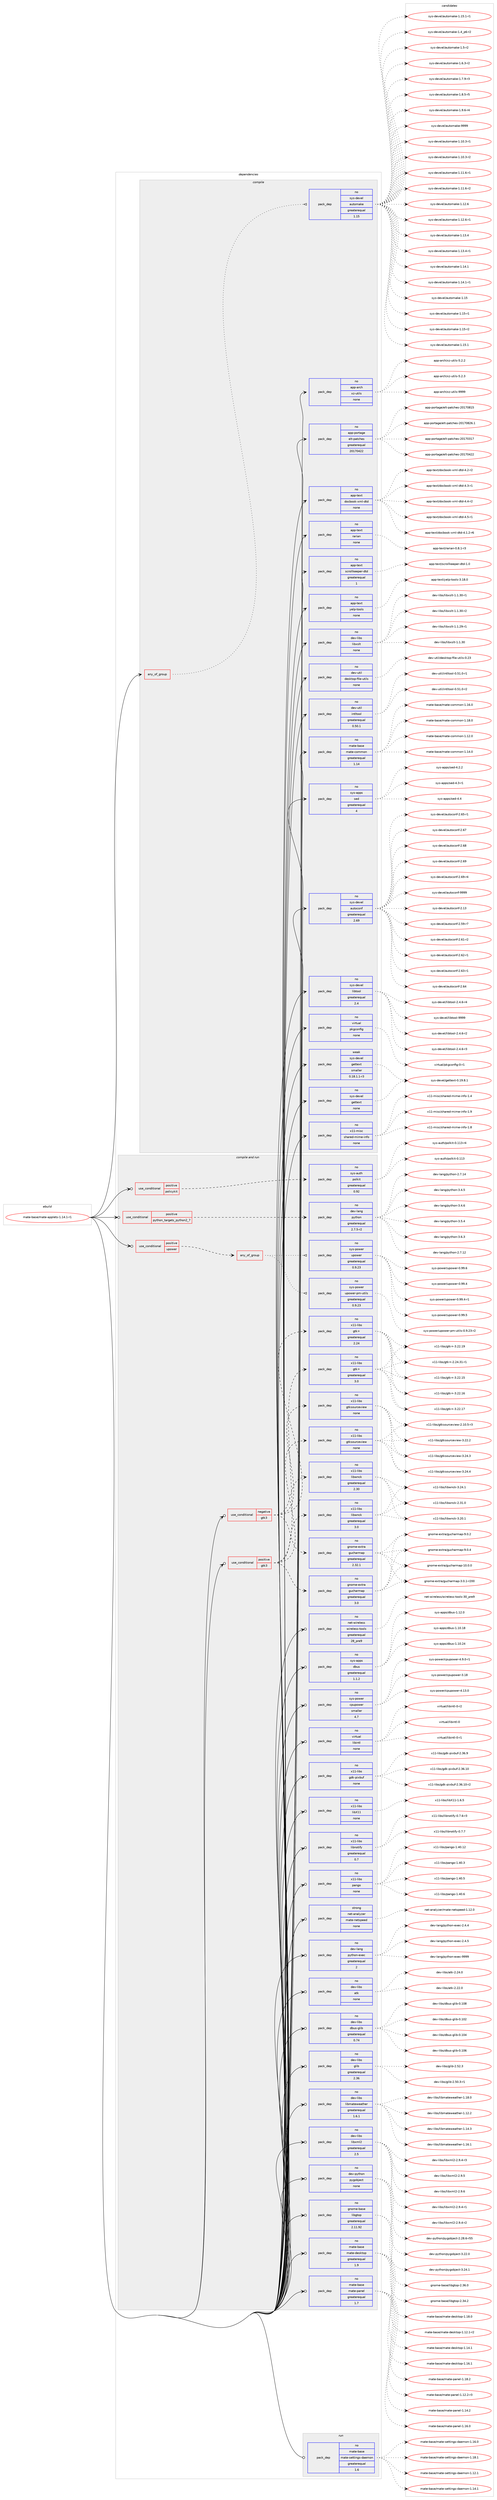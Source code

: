 digraph prolog {

# *************
# Graph options
# *************

newrank=true;
concentrate=true;
compound=true;
graph [rankdir=LR,fontname=Helvetica,fontsize=10,ranksep=1.5];#, ranksep=2.5, nodesep=0.2];
edge  [arrowhead=vee];
node  [fontname=Helvetica,fontsize=10];

# **********
# The ebuild
# **********

subgraph cluster_leftcol {
color=gray;
rank=same;
label=<<i>ebuild</i>>;
id [label="mate-base/mate-applets-1.14.1-r1", color=red, width=4, href="../mate-base/mate-applets-1.14.1-r1.svg"];
}

# ****************
# The dependencies
# ****************

subgraph cluster_midcol {
color=gray;
label=<<i>dependencies</i>>;
subgraph cluster_compile {
fillcolor="#eeeeee";
style=filled;
label=<<i>compile</i>>;
subgraph any5079 {
dependency345286 [label=<<TABLE BORDER="0" CELLBORDER="1" CELLSPACING="0" CELLPADDING="4"><TR><TD CELLPADDING="10">any_of_group</TD></TR></TABLE>>, shape=none, color=red];subgraph pack254035 {
dependency345287 [label=<<TABLE BORDER="0" CELLBORDER="1" CELLSPACING="0" CELLPADDING="4" WIDTH="220"><TR><TD ROWSPAN="6" CELLPADDING="30">pack_dep</TD></TR><TR><TD WIDTH="110">no</TD></TR><TR><TD>sys-devel</TD></TR><TR><TD>automake</TD></TR><TR><TD>greaterequal</TD></TR><TR><TD>1.15</TD></TR></TABLE>>, shape=none, color=blue];
}
dependency345286:e -> dependency345287:w [weight=20,style="dotted",arrowhead="oinv"];
}
id:e -> dependency345286:w [weight=20,style="solid",arrowhead="vee"];
subgraph pack254036 {
dependency345288 [label=<<TABLE BORDER="0" CELLBORDER="1" CELLSPACING="0" CELLPADDING="4" WIDTH="220"><TR><TD ROWSPAN="6" CELLPADDING="30">pack_dep</TD></TR><TR><TD WIDTH="110">no</TD></TR><TR><TD>app-arch</TD></TR><TR><TD>xz-utils</TD></TR><TR><TD>none</TD></TR><TR><TD></TD></TR></TABLE>>, shape=none, color=blue];
}
id:e -> dependency345288:w [weight=20,style="solid",arrowhead="vee"];
subgraph pack254037 {
dependency345289 [label=<<TABLE BORDER="0" CELLBORDER="1" CELLSPACING="0" CELLPADDING="4" WIDTH="220"><TR><TD ROWSPAN="6" CELLPADDING="30">pack_dep</TD></TR><TR><TD WIDTH="110">no</TD></TR><TR><TD>app-portage</TD></TR><TR><TD>elt-patches</TD></TR><TR><TD>greaterequal</TD></TR><TR><TD>20170422</TD></TR></TABLE>>, shape=none, color=blue];
}
id:e -> dependency345289:w [weight=20,style="solid",arrowhead="vee"];
subgraph pack254038 {
dependency345290 [label=<<TABLE BORDER="0" CELLBORDER="1" CELLSPACING="0" CELLPADDING="4" WIDTH="220"><TR><TD ROWSPAN="6" CELLPADDING="30">pack_dep</TD></TR><TR><TD WIDTH="110">no</TD></TR><TR><TD>app-text</TD></TR><TR><TD>docbook-xml-dtd</TD></TR><TR><TD>none</TD></TR><TR><TD></TD></TR></TABLE>>, shape=none, color=blue];
}
id:e -> dependency345290:w [weight=20,style="solid",arrowhead="vee"];
subgraph pack254039 {
dependency345291 [label=<<TABLE BORDER="0" CELLBORDER="1" CELLSPACING="0" CELLPADDING="4" WIDTH="220"><TR><TD ROWSPAN="6" CELLPADDING="30">pack_dep</TD></TR><TR><TD WIDTH="110">no</TD></TR><TR><TD>app-text</TD></TR><TR><TD>rarian</TD></TR><TR><TD>none</TD></TR><TR><TD></TD></TR></TABLE>>, shape=none, color=blue];
}
id:e -> dependency345291:w [weight=20,style="solid",arrowhead="vee"];
subgraph pack254040 {
dependency345292 [label=<<TABLE BORDER="0" CELLBORDER="1" CELLSPACING="0" CELLPADDING="4" WIDTH="220"><TR><TD ROWSPAN="6" CELLPADDING="30">pack_dep</TD></TR><TR><TD WIDTH="110">no</TD></TR><TR><TD>app-text</TD></TR><TR><TD>scrollkeeper-dtd</TD></TR><TR><TD>greaterequal</TD></TR><TR><TD>1</TD></TR></TABLE>>, shape=none, color=blue];
}
id:e -> dependency345292:w [weight=20,style="solid",arrowhead="vee"];
subgraph pack254041 {
dependency345293 [label=<<TABLE BORDER="0" CELLBORDER="1" CELLSPACING="0" CELLPADDING="4" WIDTH="220"><TR><TD ROWSPAN="6" CELLPADDING="30">pack_dep</TD></TR><TR><TD WIDTH="110">no</TD></TR><TR><TD>app-text</TD></TR><TR><TD>yelp-tools</TD></TR><TR><TD>none</TD></TR><TR><TD></TD></TR></TABLE>>, shape=none, color=blue];
}
id:e -> dependency345293:w [weight=20,style="solid",arrowhead="vee"];
subgraph pack254042 {
dependency345294 [label=<<TABLE BORDER="0" CELLBORDER="1" CELLSPACING="0" CELLPADDING="4" WIDTH="220"><TR><TD ROWSPAN="6" CELLPADDING="30">pack_dep</TD></TR><TR><TD WIDTH="110">no</TD></TR><TR><TD>dev-libs</TD></TR><TR><TD>libxslt</TD></TR><TR><TD>none</TD></TR><TR><TD></TD></TR></TABLE>>, shape=none, color=blue];
}
id:e -> dependency345294:w [weight=20,style="solid",arrowhead="vee"];
subgraph pack254043 {
dependency345295 [label=<<TABLE BORDER="0" CELLBORDER="1" CELLSPACING="0" CELLPADDING="4" WIDTH="220"><TR><TD ROWSPAN="6" CELLPADDING="30">pack_dep</TD></TR><TR><TD WIDTH="110">no</TD></TR><TR><TD>dev-util</TD></TR><TR><TD>desktop-file-utils</TD></TR><TR><TD>none</TD></TR><TR><TD></TD></TR></TABLE>>, shape=none, color=blue];
}
id:e -> dependency345295:w [weight=20,style="solid",arrowhead="vee"];
subgraph pack254044 {
dependency345296 [label=<<TABLE BORDER="0" CELLBORDER="1" CELLSPACING="0" CELLPADDING="4" WIDTH="220"><TR><TD ROWSPAN="6" CELLPADDING="30">pack_dep</TD></TR><TR><TD WIDTH="110">no</TD></TR><TR><TD>dev-util</TD></TR><TR><TD>intltool</TD></TR><TR><TD>greaterequal</TD></TR><TR><TD>0.50.1</TD></TR></TABLE>>, shape=none, color=blue];
}
id:e -> dependency345296:w [weight=20,style="solid",arrowhead="vee"];
subgraph pack254045 {
dependency345297 [label=<<TABLE BORDER="0" CELLBORDER="1" CELLSPACING="0" CELLPADDING="4" WIDTH="220"><TR><TD ROWSPAN="6" CELLPADDING="30">pack_dep</TD></TR><TR><TD WIDTH="110">no</TD></TR><TR><TD>mate-base</TD></TR><TR><TD>mate-common</TD></TR><TR><TD>greaterequal</TD></TR><TR><TD>1.14</TD></TR></TABLE>>, shape=none, color=blue];
}
id:e -> dependency345297:w [weight=20,style="solid",arrowhead="vee"];
subgraph pack254046 {
dependency345298 [label=<<TABLE BORDER="0" CELLBORDER="1" CELLSPACING="0" CELLPADDING="4" WIDTH="220"><TR><TD ROWSPAN="6" CELLPADDING="30">pack_dep</TD></TR><TR><TD WIDTH="110">no</TD></TR><TR><TD>sys-apps</TD></TR><TR><TD>sed</TD></TR><TR><TD>greaterequal</TD></TR><TR><TD>4</TD></TR></TABLE>>, shape=none, color=blue];
}
id:e -> dependency345298:w [weight=20,style="solid",arrowhead="vee"];
subgraph pack254047 {
dependency345299 [label=<<TABLE BORDER="0" CELLBORDER="1" CELLSPACING="0" CELLPADDING="4" WIDTH="220"><TR><TD ROWSPAN="6" CELLPADDING="30">pack_dep</TD></TR><TR><TD WIDTH="110">no</TD></TR><TR><TD>sys-devel</TD></TR><TR><TD>autoconf</TD></TR><TR><TD>greaterequal</TD></TR><TR><TD>2.69</TD></TR></TABLE>>, shape=none, color=blue];
}
id:e -> dependency345299:w [weight=20,style="solid",arrowhead="vee"];
subgraph pack254048 {
dependency345300 [label=<<TABLE BORDER="0" CELLBORDER="1" CELLSPACING="0" CELLPADDING="4" WIDTH="220"><TR><TD ROWSPAN="6" CELLPADDING="30">pack_dep</TD></TR><TR><TD WIDTH="110">no</TD></TR><TR><TD>sys-devel</TD></TR><TR><TD>gettext</TD></TR><TR><TD>none</TD></TR><TR><TD></TD></TR></TABLE>>, shape=none, color=blue];
}
id:e -> dependency345300:w [weight=20,style="solid",arrowhead="vee"];
subgraph pack254049 {
dependency345301 [label=<<TABLE BORDER="0" CELLBORDER="1" CELLSPACING="0" CELLPADDING="4" WIDTH="220"><TR><TD ROWSPAN="6" CELLPADDING="30">pack_dep</TD></TR><TR><TD WIDTH="110">no</TD></TR><TR><TD>sys-devel</TD></TR><TR><TD>libtool</TD></TR><TR><TD>greaterequal</TD></TR><TR><TD>2.4</TD></TR></TABLE>>, shape=none, color=blue];
}
id:e -> dependency345301:w [weight=20,style="solid",arrowhead="vee"];
subgraph pack254050 {
dependency345302 [label=<<TABLE BORDER="0" CELLBORDER="1" CELLSPACING="0" CELLPADDING="4" WIDTH="220"><TR><TD ROWSPAN="6" CELLPADDING="30">pack_dep</TD></TR><TR><TD WIDTH="110">no</TD></TR><TR><TD>virtual</TD></TR><TR><TD>pkgconfig</TD></TR><TR><TD>none</TD></TR><TR><TD></TD></TR></TABLE>>, shape=none, color=blue];
}
id:e -> dependency345302:w [weight=20,style="solid",arrowhead="vee"];
subgraph pack254051 {
dependency345303 [label=<<TABLE BORDER="0" CELLBORDER="1" CELLSPACING="0" CELLPADDING="4" WIDTH="220"><TR><TD ROWSPAN="6" CELLPADDING="30">pack_dep</TD></TR><TR><TD WIDTH="110">no</TD></TR><TR><TD>x11-misc</TD></TR><TR><TD>shared-mime-info</TD></TR><TR><TD>none</TD></TR><TR><TD></TD></TR></TABLE>>, shape=none, color=blue];
}
id:e -> dependency345303:w [weight=20,style="solid",arrowhead="vee"];
subgraph pack254052 {
dependency345304 [label=<<TABLE BORDER="0" CELLBORDER="1" CELLSPACING="0" CELLPADDING="4" WIDTH="220"><TR><TD ROWSPAN="6" CELLPADDING="30">pack_dep</TD></TR><TR><TD WIDTH="110">weak</TD></TR><TR><TD>sys-devel</TD></TR><TR><TD>gettext</TD></TR><TR><TD>smaller</TD></TR><TR><TD>0.18.1.1-r3</TD></TR></TABLE>>, shape=none, color=blue];
}
id:e -> dependency345304:w [weight=20,style="solid",arrowhead="vee"];
}
subgraph cluster_compileandrun {
fillcolor="#eeeeee";
style=filled;
label=<<i>compile and run</i>>;
subgraph cond86071 {
dependency345305 [label=<<TABLE BORDER="0" CELLBORDER="1" CELLSPACING="0" CELLPADDING="4"><TR><TD ROWSPAN="3" CELLPADDING="10">use_conditional</TD></TR><TR><TD>negative</TD></TR><TR><TD>gtk3</TD></TR></TABLE>>, shape=none, color=red];
subgraph pack254053 {
dependency345306 [label=<<TABLE BORDER="0" CELLBORDER="1" CELLSPACING="0" CELLPADDING="4" WIDTH="220"><TR><TD ROWSPAN="6" CELLPADDING="30">pack_dep</TD></TR><TR><TD WIDTH="110">no</TD></TR><TR><TD>gnome-extra</TD></TR><TR><TD>gucharmap</TD></TR><TR><TD>greaterequal</TD></TR><TR><TD>2.32.1</TD></TR></TABLE>>, shape=none, color=blue];
}
dependency345305:e -> dependency345306:w [weight=20,style="dashed",arrowhead="vee"];
subgraph pack254054 {
dependency345307 [label=<<TABLE BORDER="0" CELLBORDER="1" CELLSPACING="0" CELLPADDING="4" WIDTH="220"><TR><TD ROWSPAN="6" CELLPADDING="30">pack_dep</TD></TR><TR><TD WIDTH="110">no</TD></TR><TR><TD>x11-libs</TD></TR><TR><TD>gtk+</TD></TR><TR><TD>greaterequal</TD></TR><TR><TD>2.24</TD></TR></TABLE>>, shape=none, color=blue];
}
dependency345305:e -> dependency345307:w [weight=20,style="dashed",arrowhead="vee"];
subgraph pack254055 {
dependency345308 [label=<<TABLE BORDER="0" CELLBORDER="1" CELLSPACING="0" CELLPADDING="4" WIDTH="220"><TR><TD ROWSPAN="6" CELLPADDING="30">pack_dep</TD></TR><TR><TD WIDTH="110">no</TD></TR><TR><TD>x11-libs</TD></TR><TR><TD>gtksourceview</TD></TR><TR><TD>none</TD></TR><TR><TD></TD></TR></TABLE>>, shape=none, color=blue];
}
dependency345305:e -> dependency345308:w [weight=20,style="dashed",arrowhead="vee"];
subgraph pack254056 {
dependency345309 [label=<<TABLE BORDER="0" CELLBORDER="1" CELLSPACING="0" CELLPADDING="4" WIDTH="220"><TR><TD ROWSPAN="6" CELLPADDING="30">pack_dep</TD></TR><TR><TD WIDTH="110">no</TD></TR><TR><TD>x11-libs</TD></TR><TR><TD>libwnck</TD></TR><TR><TD>greaterequal</TD></TR><TR><TD>2.30</TD></TR></TABLE>>, shape=none, color=blue];
}
dependency345305:e -> dependency345309:w [weight=20,style="dashed",arrowhead="vee"];
}
id:e -> dependency345305:w [weight=20,style="solid",arrowhead="odotvee"];
subgraph cond86072 {
dependency345310 [label=<<TABLE BORDER="0" CELLBORDER="1" CELLSPACING="0" CELLPADDING="4"><TR><TD ROWSPAN="3" CELLPADDING="10">use_conditional</TD></TR><TR><TD>positive</TD></TR><TR><TD>gtk3</TD></TR></TABLE>>, shape=none, color=red];
subgraph pack254057 {
dependency345311 [label=<<TABLE BORDER="0" CELLBORDER="1" CELLSPACING="0" CELLPADDING="4" WIDTH="220"><TR><TD ROWSPAN="6" CELLPADDING="30">pack_dep</TD></TR><TR><TD WIDTH="110">no</TD></TR><TR><TD>gnome-extra</TD></TR><TR><TD>gucharmap</TD></TR><TR><TD>greaterequal</TD></TR><TR><TD>3.0</TD></TR></TABLE>>, shape=none, color=blue];
}
dependency345310:e -> dependency345311:w [weight=20,style="dashed",arrowhead="vee"];
subgraph pack254058 {
dependency345312 [label=<<TABLE BORDER="0" CELLBORDER="1" CELLSPACING="0" CELLPADDING="4" WIDTH="220"><TR><TD ROWSPAN="6" CELLPADDING="30">pack_dep</TD></TR><TR><TD WIDTH="110">no</TD></TR><TR><TD>x11-libs</TD></TR><TR><TD>gtk+</TD></TR><TR><TD>greaterequal</TD></TR><TR><TD>3.0</TD></TR></TABLE>>, shape=none, color=blue];
}
dependency345310:e -> dependency345312:w [weight=20,style="dashed",arrowhead="vee"];
subgraph pack254059 {
dependency345313 [label=<<TABLE BORDER="0" CELLBORDER="1" CELLSPACING="0" CELLPADDING="4" WIDTH="220"><TR><TD ROWSPAN="6" CELLPADDING="30">pack_dep</TD></TR><TR><TD WIDTH="110">no</TD></TR><TR><TD>x11-libs</TD></TR><TR><TD>gtksourceview</TD></TR><TR><TD>none</TD></TR><TR><TD></TD></TR></TABLE>>, shape=none, color=blue];
}
dependency345310:e -> dependency345313:w [weight=20,style="dashed",arrowhead="vee"];
subgraph pack254060 {
dependency345314 [label=<<TABLE BORDER="0" CELLBORDER="1" CELLSPACING="0" CELLPADDING="4" WIDTH="220"><TR><TD ROWSPAN="6" CELLPADDING="30">pack_dep</TD></TR><TR><TD WIDTH="110">no</TD></TR><TR><TD>x11-libs</TD></TR><TR><TD>libwnck</TD></TR><TR><TD>greaterequal</TD></TR><TR><TD>3.0</TD></TR></TABLE>>, shape=none, color=blue];
}
dependency345310:e -> dependency345314:w [weight=20,style="dashed",arrowhead="vee"];
}
id:e -> dependency345310:w [weight=20,style="solid",arrowhead="odotvee"];
subgraph cond86073 {
dependency345315 [label=<<TABLE BORDER="0" CELLBORDER="1" CELLSPACING="0" CELLPADDING="4"><TR><TD ROWSPAN="3" CELLPADDING="10">use_conditional</TD></TR><TR><TD>positive</TD></TR><TR><TD>policykit</TD></TR></TABLE>>, shape=none, color=red];
subgraph pack254061 {
dependency345316 [label=<<TABLE BORDER="0" CELLBORDER="1" CELLSPACING="0" CELLPADDING="4" WIDTH="220"><TR><TD ROWSPAN="6" CELLPADDING="30">pack_dep</TD></TR><TR><TD WIDTH="110">no</TD></TR><TR><TD>sys-auth</TD></TR><TR><TD>polkit</TD></TR><TR><TD>greaterequal</TD></TR><TR><TD>0.92</TD></TR></TABLE>>, shape=none, color=blue];
}
dependency345315:e -> dependency345316:w [weight=20,style="dashed",arrowhead="vee"];
}
id:e -> dependency345315:w [weight=20,style="solid",arrowhead="odotvee"];
subgraph cond86074 {
dependency345317 [label=<<TABLE BORDER="0" CELLBORDER="1" CELLSPACING="0" CELLPADDING="4"><TR><TD ROWSPAN="3" CELLPADDING="10">use_conditional</TD></TR><TR><TD>positive</TD></TR><TR><TD>python_targets_python2_7</TD></TR></TABLE>>, shape=none, color=red];
subgraph pack254062 {
dependency345318 [label=<<TABLE BORDER="0" CELLBORDER="1" CELLSPACING="0" CELLPADDING="4" WIDTH="220"><TR><TD ROWSPAN="6" CELLPADDING="30">pack_dep</TD></TR><TR><TD WIDTH="110">no</TD></TR><TR><TD>dev-lang</TD></TR><TR><TD>python</TD></TR><TR><TD>greaterequal</TD></TR><TR><TD>2.7.5-r2</TD></TR></TABLE>>, shape=none, color=blue];
}
dependency345317:e -> dependency345318:w [weight=20,style="dashed",arrowhead="vee"];
}
id:e -> dependency345317:w [weight=20,style="solid",arrowhead="odotvee"];
subgraph cond86075 {
dependency345319 [label=<<TABLE BORDER="0" CELLBORDER="1" CELLSPACING="0" CELLPADDING="4"><TR><TD ROWSPAN="3" CELLPADDING="10">use_conditional</TD></TR><TR><TD>positive</TD></TR><TR><TD>upower</TD></TR></TABLE>>, shape=none, color=red];
subgraph any5080 {
dependency345320 [label=<<TABLE BORDER="0" CELLBORDER="1" CELLSPACING="0" CELLPADDING="4"><TR><TD CELLPADDING="10">any_of_group</TD></TR></TABLE>>, shape=none, color=red];subgraph pack254063 {
dependency345321 [label=<<TABLE BORDER="0" CELLBORDER="1" CELLSPACING="0" CELLPADDING="4" WIDTH="220"><TR><TD ROWSPAN="6" CELLPADDING="30">pack_dep</TD></TR><TR><TD WIDTH="110">no</TD></TR><TR><TD>sys-power</TD></TR><TR><TD>upower</TD></TR><TR><TD>greaterequal</TD></TR><TR><TD>0.9.23</TD></TR></TABLE>>, shape=none, color=blue];
}
dependency345320:e -> dependency345321:w [weight=20,style="dotted",arrowhead="oinv"];
subgraph pack254064 {
dependency345322 [label=<<TABLE BORDER="0" CELLBORDER="1" CELLSPACING="0" CELLPADDING="4" WIDTH="220"><TR><TD ROWSPAN="6" CELLPADDING="30">pack_dep</TD></TR><TR><TD WIDTH="110">no</TD></TR><TR><TD>sys-power</TD></TR><TR><TD>upower-pm-utils</TD></TR><TR><TD>greaterequal</TD></TR><TR><TD>0.9.23</TD></TR></TABLE>>, shape=none, color=blue];
}
dependency345320:e -> dependency345322:w [weight=20,style="dotted",arrowhead="oinv"];
}
dependency345319:e -> dependency345320:w [weight=20,style="dashed",arrowhead="vee"];
}
id:e -> dependency345319:w [weight=20,style="solid",arrowhead="odotvee"];
subgraph pack254065 {
dependency345323 [label=<<TABLE BORDER="0" CELLBORDER="1" CELLSPACING="0" CELLPADDING="4" WIDTH="220"><TR><TD ROWSPAN="6" CELLPADDING="30">pack_dep</TD></TR><TR><TD WIDTH="110">no</TD></TR><TR><TD>dev-lang</TD></TR><TR><TD>python-exec</TD></TR><TR><TD>greaterequal</TD></TR><TR><TD>2</TD></TR></TABLE>>, shape=none, color=blue];
}
id:e -> dependency345323:w [weight=20,style="solid",arrowhead="odotvee"];
subgraph pack254066 {
dependency345324 [label=<<TABLE BORDER="0" CELLBORDER="1" CELLSPACING="0" CELLPADDING="4" WIDTH="220"><TR><TD ROWSPAN="6" CELLPADDING="30">pack_dep</TD></TR><TR><TD WIDTH="110">no</TD></TR><TR><TD>dev-libs</TD></TR><TR><TD>atk</TD></TR><TR><TD>none</TD></TR><TR><TD></TD></TR></TABLE>>, shape=none, color=blue];
}
id:e -> dependency345324:w [weight=20,style="solid",arrowhead="odotvee"];
subgraph pack254067 {
dependency345325 [label=<<TABLE BORDER="0" CELLBORDER="1" CELLSPACING="0" CELLPADDING="4" WIDTH="220"><TR><TD ROWSPAN="6" CELLPADDING="30">pack_dep</TD></TR><TR><TD WIDTH="110">no</TD></TR><TR><TD>dev-libs</TD></TR><TR><TD>dbus-glib</TD></TR><TR><TD>greaterequal</TD></TR><TR><TD>0.74</TD></TR></TABLE>>, shape=none, color=blue];
}
id:e -> dependency345325:w [weight=20,style="solid",arrowhead="odotvee"];
subgraph pack254068 {
dependency345326 [label=<<TABLE BORDER="0" CELLBORDER="1" CELLSPACING="0" CELLPADDING="4" WIDTH="220"><TR><TD ROWSPAN="6" CELLPADDING="30">pack_dep</TD></TR><TR><TD WIDTH="110">no</TD></TR><TR><TD>dev-libs</TD></TR><TR><TD>glib</TD></TR><TR><TD>greaterequal</TD></TR><TR><TD>2.36</TD></TR></TABLE>>, shape=none, color=blue];
}
id:e -> dependency345326:w [weight=20,style="solid",arrowhead="odotvee"];
subgraph pack254069 {
dependency345327 [label=<<TABLE BORDER="0" CELLBORDER="1" CELLSPACING="0" CELLPADDING="4" WIDTH="220"><TR><TD ROWSPAN="6" CELLPADDING="30">pack_dep</TD></TR><TR><TD WIDTH="110">no</TD></TR><TR><TD>dev-libs</TD></TR><TR><TD>libmateweather</TD></TR><TR><TD>greaterequal</TD></TR><TR><TD>1.6.1</TD></TR></TABLE>>, shape=none, color=blue];
}
id:e -> dependency345327:w [weight=20,style="solid",arrowhead="odotvee"];
subgraph pack254070 {
dependency345328 [label=<<TABLE BORDER="0" CELLBORDER="1" CELLSPACING="0" CELLPADDING="4" WIDTH="220"><TR><TD ROWSPAN="6" CELLPADDING="30">pack_dep</TD></TR><TR><TD WIDTH="110">no</TD></TR><TR><TD>dev-libs</TD></TR><TR><TD>libxml2</TD></TR><TR><TD>greaterequal</TD></TR><TR><TD>2.5</TD></TR></TABLE>>, shape=none, color=blue];
}
id:e -> dependency345328:w [weight=20,style="solid",arrowhead="odotvee"];
subgraph pack254071 {
dependency345329 [label=<<TABLE BORDER="0" CELLBORDER="1" CELLSPACING="0" CELLPADDING="4" WIDTH="220"><TR><TD ROWSPAN="6" CELLPADDING="30">pack_dep</TD></TR><TR><TD WIDTH="110">no</TD></TR><TR><TD>dev-python</TD></TR><TR><TD>pygobject</TD></TR><TR><TD>none</TD></TR><TR><TD></TD></TR></TABLE>>, shape=none, color=blue];
}
id:e -> dependency345329:w [weight=20,style="solid",arrowhead="odotvee"];
subgraph pack254072 {
dependency345330 [label=<<TABLE BORDER="0" CELLBORDER="1" CELLSPACING="0" CELLPADDING="4" WIDTH="220"><TR><TD ROWSPAN="6" CELLPADDING="30">pack_dep</TD></TR><TR><TD WIDTH="110">no</TD></TR><TR><TD>gnome-base</TD></TR><TR><TD>libgtop</TD></TR><TR><TD>greaterequal</TD></TR><TR><TD>2.11.92</TD></TR></TABLE>>, shape=none, color=blue];
}
id:e -> dependency345330:w [weight=20,style="solid",arrowhead="odotvee"];
subgraph pack254073 {
dependency345331 [label=<<TABLE BORDER="0" CELLBORDER="1" CELLSPACING="0" CELLPADDING="4" WIDTH="220"><TR><TD ROWSPAN="6" CELLPADDING="30">pack_dep</TD></TR><TR><TD WIDTH="110">no</TD></TR><TR><TD>mate-base</TD></TR><TR><TD>mate-desktop</TD></TR><TR><TD>greaterequal</TD></TR><TR><TD>1.9</TD></TR></TABLE>>, shape=none, color=blue];
}
id:e -> dependency345331:w [weight=20,style="solid",arrowhead="odotvee"];
subgraph pack254074 {
dependency345332 [label=<<TABLE BORDER="0" CELLBORDER="1" CELLSPACING="0" CELLPADDING="4" WIDTH="220"><TR><TD ROWSPAN="6" CELLPADDING="30">pack_dep</TD></TR><TR><TD WIDTH="110">no</TD></TR><TR><TD>mate-base</TD></TR><TR><TD>mate-panel</TD></TR><TR><TD>greaterequal</TD></TR><TR><TD>1.7</TD></TR></TABLE>>, shape=none, color=blue];
}
id:e -> dependency345332:w [weight=20,style="solid",arrowhead="odotvee"];
subgraph pack254075 {
dependency345333 [label=<<TABLE BORDER="0" CELLBORDER="1" CELLSPACING="0" CELLPADDING="4" WIDTH="220"><TR><TD ROWSPAN="6" CELLPADDING="30">pack_dep</TD></TR><TR><TD WIDTH="110">no</TD></TR><TR><TD>net-wireless</TD></TR><TR><TD>wireless-tools</TD></TR><TR><TD>greaterequal</TD></TR><TR><TD>28_pre9</TD></TR></TABLE>>, shape=none, color=blue];
}
id:e -> dependency345333:w [weight=20,style="solid",arrowhead="odotvee"];
subgraph pack254076 {
dependency345334 [label=<<TABLE BORDER="0" CELLBORDER="1" CELLSPACING="0" CELLPADDING="4" WIDTH="220"><TR><TD ROWSPAN="6" CELLPADDING="30">pack_dep</TD></TR><TR><TD WIDTH="110">no</TD></TR><TR><TD>sys-apps</TD></TR><TR><TD>dbus</TD></TR><TR><TD>greaterequal</TD></TR><TR><TD>1.1.2</TD></TR></TABLE>>, shape=none, color=blue];
}
id:e -> dependency345334:w [weight=20,style="solid",arrowhead="odotvee"];
subgraph pack254077 {
dependency345335 [label=<<TABLE BORDER="0" CELLBORDER="1" CELLSPACING="0" CELLPADDING="4" WIDTH="220"><TR><TD ROWSPAN="6" CELLPADDING="30">pack_dep</TD></TR><TR><TD WIDTH="110">no</TD></TR><TR><TD>sys-power</TD></TR><TR><TD>cpupower</TD></TR><TR><TD>smaller</TD></TR><TR><TD>4.7</TD></TR></TABLE>>, shape=none, color=blue];
}
id:e -> dependency345335:w [weight=20,style="solid",arrowhead="odotvee"];
subgraph pack254078 {
dependency345336 [label=<<TABLE BORDER="0" CELLBORDER="1" CELLSPACING="0" CELLPADDING="4" WIDTH="220"><TR><TD ROWSPAN="6" CELLPADDING="30">pack_dep</TD></TR><TR><TD WIDTH="110">no</TD></TR><TR><TD>virtual</TD></TR><TR><TD>libintl</TD></TR><TR><TD>none</TD></TR><TR><TD></TD></TR></TABLE>>, shape=none, color=blue];
}
id:e -> dependency345336:w [weight=20,style="solid",arrowhead="odotvee"];
subgraph pack254079 {
dependency345337 [label=<<TABLE BORDER="0" CELLBORDER="1" CELLSPACING="0" CELLPADDING="4" WIDTH="220"><TR><TD ROWSPAN="6" CELLPADDING="30">pack_dep</TD></TR><TR><TD WIDTH="110">no</TD></TR><TR><TD>x11-libs</TD></TR><TR><TD>gdk-pixbuf</TD></TR><TR><TD>none</TD></TR><TR><TD></TD></TR></TABLE>>, shape=none, color=blue];
}
id:e -> dependency345337:w [weight=20,style="solid",arrowhead="odotvee"];
subgraph pack254080 {
dependency345338 [label=<<TABLE BORDER="0" CELLBORDER="1" CELLSPACING="0" CELLPADDING="4" WIDTH="220"><TR><TD ROWSPAN="6" CELLPADDING="30">pack_dep</TD></TR><TR><TD WIDTH="110">no</TD></TR><TR><TD>x11-libs</TD></TR><TR><TD>libX11</TD></TR><TR><TD>none</TD></TR><TR><TD></TD></TR></TABLE>>, shape=none, color=blue];
}
id:e -> dependency345338:w [weight=20,style="solid",arrowhead="odotvee"];
subgraph pack254081 {
dependency345339 [label=<<TABLE BORDER="0" CELLBORDER="1" CELLSPACING="0" CELLPADDING="4" WIDTH="220"><TR><TD ROWSPAN="6" CELLPADDING="30">pack_dep</TD></TR><TR><TD WIDTH="110">no</TD></TR><TR><TD>x11-libs</TD></TR><TR><TD>libnotify</TD></TR><TR><TD>greaterequal</TD></TR><TR><TD>0.7</TD></TR></TABLE>>, shape=none, color=blue];
}
id:e -> dependency345339:w [weight=20,style="solid",arrowhead="odotvee"];
subgraph pack254082 {
dependency345340 [label=<<TABLE BORDER="0" CELLBORDER="1" CELLSPACING="0" CELLPADDING="4" WIDTH="220"><TR><TD ROWSPAN="6" CELLPADDING="30">pack_dep</TD></TR><TR><TD WIDTH="110">no</TD></TR><TR><TD>x11-libs</TD></TR><TR><TD>pango</TD></TR><TR><TD>none</TD></TR><TR><TD></TD></TR></TABLE>>, shape=none, color=blue];
}
id:e -> dependency345340:w [weight=20,style="solid",arrowhead="odotvee"];
subgraph pack254083 {
dependency345341 [label=<<TABLE BORDER="0" CELLBORDER="1" CELLSPACING="0" CELLPADDING="4" WIDTH="220"><TR><TD ROWSPAN="6" CELLPADDING="30">pack_dep</TD></TR><TR><TD WIDTH="110">strong</TD></TR><TR><TD>net-analyzer</TD></TR><TR><TD>mate-netspeed</TD></TR><TR><TD>none</TD></TR><TR><TD></TD></TR></TABLE>>, shape=none, color=blue];
}
id:e -> dependency345341:w [weight=20,style="solid",arrowhead="odotvee"];
}
subgraph cluster_run {
fillcolor="#eeeeee";
style=filled;
label=<<i>run</i>>;
subgraph pack254084 {
dependency345342 [label=<<TABLE BORDER="0" CELLBORDER="1" CELLSPACING="0" CELLPADDING="4" WIDTH="220"><TR><TD ROWSPAN="6" CELLPADDING="30">pack_dep</TD></TR><TR><TD WIDTH="110">no</TD></TR><TR><TD>mate-base</TD></TR><TR><TD>mate-settings-daemon</TD></TR><TR><TD>greaterequal</TD></TR><TR><TD>1.6</TD></TR></TABLE>>, shape=none, color=blue];
}
id:e -> dependency345342:w [weight=20,style="solid",arrowhead="odot"];
}
}

# **************
# The candidates
# **************

subgraph cluster_choices {
rank=same;
color=gray;
label=<<i>candidates</i>>;

subgraph choice254035 {
color=black;
nodesep=1;
choice11512111545100101118101108479711711611110997107101454946494846514511449 [label="sys-devel/automake-1.10.3-r1", color=red, width=4,href="../sys-devel/automake-1.10.3-r1.svg"];
choice11512111545100101118101108479711711611110997107101454946494846514511450 [label="sys-devel/automake-1.10.3-r2", color=red, width=4,href="../sys-devel/automake-1.10.3-r2.svg"];
choice11512111545100101118101108479711711611110997107101454946494946544511449 [label="sys-devel/automake-1.11.6-r1", color=red, width=4,href="../sys-devel/automake-1.11.6-r1.svg"];
choice11512111545100101118101108479711711611110997107101454946494946544511450 [label="sys-devel/automake-1.11.6-r2", color=red, width=4,href="../sys-devel/automake-1.11.6-r2.svg"];
choice1151211154510010111810110847971171161111099710710145494649504654 [label="sys-devel/automake-1.12.6", color=red, width=4,href="../sys-devel/automake-1.12.6.svg"];
choice11512111545100101118101108479711711611110997107101454946495046544511449 [label="sys-devel/automake-1.12.6-r1", color=red, width=4,href="../sys-devel/automake-1.12.6-r1.svg"];
choice1151211154510010111810110847971171161111099710710145494649514652 [label="sys-devel/automake-1.13.4", color=red, width=4,href="../sys-devel/automake-1.13.4.svg"];
choice11512111545100101118101108479711711611110997107101454946495146524511449 [label="sys-devel/automake-1.13.4-r1", color=red, width=4,href="../sys-devel/automake-1.13.4-r1.svg"];
choice1151211154510010111810110847971171161111099710710145494649524649 [label="sys-devel/automake-1.14.1", color=red, width=4,href="../sys-devel/automake-1.14.1.svg"];
choice11512111545100101118101108479711711611110997107101454946495246494511449 [label="sys-devel/automake-1.14.1-r1", color=red, width=4,href="../sys-devel/automake-1.14.1-r1.svg"];
choice115121115451001011181011084797117116111109971071014549464953 [label="sys-devel/automake-1.15", color=red, width=4,href="../sys-devel/automake-1.15.svg"];
choice1151211154510010111810110847971171161111099710710145494649534511449 [label="sys-devel/automake-1.15-r1", color=red, width=4,href="../sys-devel/automake-1.15-r1.svg"];
choice1151211154510010111810110847971171161111099710710145494649534511450 [label="sys-devel/automake-1.15-r2", color=red, width=4,href="../sys-devel/automake-1.15-r2.svg"];
choice1151211154510010111810110847971171161111099710710145494649534649 [label="sys-devel/automake-1.15.1", color=red, width=4,href="../sys-devel/automake-1.15.1.svg"];
choice11512111545100101118101108479711711611110997107101454946495346494511449 [label="sys-devel/automake-1.15.1-r1", color=red, width=4,href="../sys-devel/automake-1.15.1-r1.svg"];
choice115121115451001011181011084797117116111109971071014549465295112544511450 [label="sys-devel/automake-1.4_p6-r2", color=red, width=4,href="../sys-devel/automake-1.4_p6-r2.svg"];
choice11512111545100101118101108479711711611110997107101454946534511450 [label="sys-devel/automake-1.5-r2", color=red, width=4,href="../sys-devel/automake-1.5-r2.svg"];
choice115121115451001011181011084797117116111109971071014549465446514511450 [label="sys-devel/automake-1.6.3-r2", color=red, width=4,href="../sys-devel/automake-1.6.3-r2.svg"];
choice115121115451001011181011084797117116111109971071014549465546574511451 [label="sys-devel/automake-1.7.9-r3", color=red, width=4,href="../sys-devel/automake-1.7.9-r3.svg"];
choice115121115451001011181011084797117116111109971071014549465646534511453 [label="sys-devel/automake-1.8.5-r5", color=red, width=4,href="../sys-devel/automake-1.8.5-r5.svg"];
choice115121115451001011181011084797117116111109971071014549465746544511452 [label="sys-devel/automake-1.9.6-r4", color=red, width=4,href="../sys-devel/automake-1.9.6-r4.svg"];
choice115121115451001011181011084797117116111109971071014557575757 [label="sys-devel/automake-9999", color=red, width=4,href="../sys-devel/automake-9999.svg"];
dependency345287:e -> choice11512111545100101118101108479711711611110997107101454946494846514511449:w [style=dotted,weight="100"];
dependency345287:e -> choice11512111545100101118101108479711711611110997107101454946494846514511450:w [style=dotted,weight="100"];
dependency345287:e -> choice11512111545100101118101108479711711611110997107101454946494946544511449:w [style=dotted,weight="100"];
dependency345287:e -> choice11512111545100101118101108479711711611110997107101454946494946544511450:w [style=dotted,weight="100"];
dependency345287:e -> choice1151211154510010111810110847971171161111099710710145494649504654:w [style=dotted,weight="100"];
dependency345287:e -> choice11512111545100101118101108479711711611110997107101454946495046544511449:w [style=dotted,weight="100"];
dependency345287:e -> choice1151211154510010111810110847971171161111099710710145494649514652:w [style=dotted,weight="100"];
dependency345287:e -> choice11512111545100101118101108479711711611110997107101454946495146524511449:w [style=dotted,weight="100"];
dependency345287:e -> choice1151211154510010111810110847971171161111099710710145494649524649:w [style=dotted,weight="100"];
dependency345287:e -> choice11512111545100101118101108479711711611110997107101454946495246494511449:w [style=dotted,weight="100"];
dependency345287:e -> choice115121115451001011181011084797117116111109971071014549464953:w [style=dotted,weight="100"];
dependency345287:e -> choice1151211154510010111810110847971171161111099710710145494649534511449:w [style=dotted,weight="100"];
dependency345287:e -> choice1151211154510010111810110847971171161111099710710145494649534511450:w [style=dotted,weight="100"];
dependency345287:e -> choice1151211154510010111810110847971171161111099710710145494649534649:w [style=dotted,weight="100"];
dependency345287:e -> choice11512111545100101118101108479711711611110997107101454946495346494511449:w [style=dotted,weight="100"];
dependency345287:e -> choice115121115451001011181011084797117116111109971071014549465295112544511450:w [style=dotted,weight="100"];
dependency345287:e -> choice11512111545100101118101108479711711611110997107101454946534511450:w [style=dotted,weight="100"];
dependency345287:e -> choice115121115451001011181011084797117116111109971071014549465446514511450:w [style=dotted,weight="100"];
dependency345287:e -> choice115121115451001011181011084797117116111109971071014549465546574511451:w [style=dotted,weight="100"];
dependency345287:e -> choice115121115451001011181011084797117116111109971071014549465646534511453:w [style=dotted,weight="100"];
dependency345287:e -> choice115121115451001011181011084797117116111109971071014549465746544511452:w [style=dotted,weight="100"];
dependency345287:e -> choice115121115451001011181011084797117116111109971071014557575757:w [style=dotted,weight="100"];
}
subgraph choice254036 {
color=black;
nodesep=1;
choice971121124597114991044712012245117116105108115455346504650 [label="app-arch/xz-utils-5.2.2", color=red, width=4,href="../app-arch/xz-utils-5.2.2.svg"];
choice971121124597114991044712012245117116105108115455346504651 [label="app-arch/xz-utils-5.2.3", color=red, width=4,href="../app-arch/xz-utils-5.2.3.svg"];
choice9711211245971149910447120122451171161051081154557575757 [label="app-arch/xz-utils-9999", color=red, width=4,href="../app-arch/xz-utils-9999.svg"];
dependency345288:e -> choice971121124597114991044712012245117116105108115455346504650:w [style=dotted,weight="100"];
dependency345288:e -> choice971121124597114991044712012245117116105108115455346504651:w [style=dotted,weight="100"];
dependency345288:e -> choice9711211245971149910447120122451171161051081154557575757:w [style=dotted,weight="100"];
}
subgraph choice254037 {
color=black;
nodesep=1;
choice97112112451121111141169710310147101108116451129711699104101115455048495548514955 [label="app-portage/elt-patches-20170317", color=red, width=4,href="../app-portage/elt-patches-20170317.svg"];
choice97112112451121111141169710310147101108116451129711699104101115455048495548525050 [label="app-portage/elt-patches-20170422", color=red, width=4,href="../app-portage/elt-patches-20170422.svg"];
choice97112112451121111141169710310147101108116451129711699104101115455048495548564953 [label="app-portage/elt-patches-20170815", color=red, width=4,href="../app-portage/elt-patches-20170815.svg"];
choice971121124511211111411697103101471011081164511297116991041011154550484955485650544649 [label="app-portage/elt-patches-20170826.1", color=red, width=4,href="../app-portage/elt-patches-20170826.1.svg"];
dependency345289:e -> choice97112112451121111141169710310147101108116451129711699104101115455048495548514955:w [style=dotted,weight="100"];
dependency345289:e -> choice97112112451121111141169710310147101108116451129711699104101115455048495548525050:w [style=dotted,weight="100"];
dependency345289:e -> choice97112112451121111141169710310147101108116451129711699104101115455048495548564953:w [style=dotted,weight="100"];
dependency345289:e -> choice971121124511211111411697103101471011081164511297116991041011154550484955485650544649:w [style=dotted,weight="100"];
}
subgraph choice254038 {
color=black;
nodesep=1;
choice971121124511610112011647100111999811111110745120109108451001161004552464946504511454 [label="app-text/docbook-xml-dtd-4.1.2-r6", color=red, width=4,href="../app-text/docbook-xml-dtd-4.1.2-r6.svg"];
choice97112112451161011201164710011199981111111074512010910845100116100455246504511450 [label="app-text/docbook-xml-dtd-4.2-r2", color=red, width=4,href="../app-text/docbook-xml-dtd-4.2-r2.svg"];
choice97112112451161011201164710011199981111111074512010910845100116100455246514511449 [label="app-text/docbook-xml-dtd-4.3-r1", color=red, width=4,href="../app-text/docbook-xml-dtd-4.3-r1.svg"];
choice97112112451161011201164710011199981111111074512010910845100116100455246524511450 [label="app-text/docbook-xml-dtd-4.4-r2", color=red, width=4,href="../app-text/docbook-xml-dtd-4.4-r2.svg"];
choice97112112451161011201164710011199981111111074512010910845100116100455246534511449 [label="app-text/docbook-xml-dtd-4.5-r1", color=red, width=4,href="../app-text/docbook-xml-dtd-4.5-r1.svg"];
dependency345290:e -> choice971121124511610112011647100111999811111110745120109108451001161004552464946504511454:w [style=dotted,weight="100"];
dependency345290:e -> choice97112112451161011201164710011199981111111074512010910845100116100455246504511450:w [style=dotted,weight="100"];
dependency345290:e -> choice97112112451161011201164710011199981111111074512010910845100116100455246514511449:w [style=dotted,weight="100"];
dependency345290:e -> choice97112112451161011201164710011199981111111074512010910845100116100455246524511450:w [style=dotted,weight="100"];
dependency345290:e -> choice97112112451161011201164710011199981111111074512010910845100116100455246534511449:w [style=dotted,weight="100"];
}
subgraph choice254039 {
color=black;
nodesep=1;
choice97112112451161011201164711497114105971104548465646494511451 [label="app-text/rarian-0.8.1-r3", color=red, width=4,href="../app-text/rarian-0.8.1-r3.svg"];
dependency345291:e -> choice97112112451161011201164711497114105971104548465646494511451:w [style=dotted,weight="100"];
}
subgraph choice254040 {
color=black;
nodesep=1;
choice971121124511610112011647115991141111081081071011011121011144510011610045494648 [label="app-text/scrollkeeper-dtd-1.0", color=red, width=4,href="../app-text/scrollkeeper-dtd-1.0.svg"];
dependency345292:e -> choice971121124511610112011647115991141111081081071011011121011144510011610045494648:w [style=dotted,weight="100"];
}
subgraph choice254041 {
color=black;
nodesep=1;
choice9711211245116101120116471211011081124511611111110811545514649564648 [label="app-text/yelp-tools-3.18.0", color=red, width=4,href="../app-text/yelp-tools-3.18.0.svg"];
dependency345293:e -> choice9711211245116101120116471211011081124511611111110811545514649564648:w [style=dotted,weight="100"];
}
subgraph choice254042 {
color=black;
nodesep=1;
choice10010111845108105981154710810598120115108116454946494650574511449 [label="dev-libs/libxslt-1.1.29-r1", color=red, width=4,href="../dev-libs/libxslt-1.1.29-r1.svg"];
choice1001011184510810598115471081059812011510811645494649465148 [label="dev-libs/libxslt-1.1.30", color=red, width=4,href="../dev-libs/libxslt-1.1.30.svg"];
choice10010111845108105981154710810598120115108116454946494651484511449 [label="dev-libs/libxslt-1.1.30-r1", color=red, width=4,href="../dev-libs/libxslt-1.1.30-r1.svg"];
choice10010111845108105981154710810598120115108116454946494651484511450 [label="dev-libs/libxslt-1.1.30-r2", color=red, width=4,href="../dev-libs/libxslt-1.1.30-r2.svg"];
dependency345294:e -> choice10010111845108105981154710810598120115108116454946494650574511449:w [style=dotted,weight="100"];
dependency345294:e -> choice1001011184510810598115471081059812011510811645494649465148:w [style=dotted,weight="100"];
dependency345294:e -> choice10010111845108105981154710810598120115108116454946494651484511449:w [style=dotted,weight="100"];
dependency345294:e -> choice10010111845108105981154710810598120115108116454946494651484511450:w [style=dotted,weight="100"];
}
subgraph choice254043 {
color=black;
nodesep=1;
choice100101118451171161051084710010111510711611111245102105108101451171161051081154548465051 [label="dev-util/desktop-file-utils-0.23", color=red, width=4,href="../dev-util/desktop-file-utils-0.23.svg"];
dependency345295:e -> choice100101118451171161051084710010111510711611111245102105108101451171161051081154548465051:w [style=dotted,weight="100"];
}
subgraph choice254044 {
color=black;
nodesep=1;
choice1001011184511711610510847105110116108116111111108454846534946484511449 [label="dev-util/intltool-0.51.0-r1", color=red, width=4,href="../dev-util/intltool-0.51.0-r1.svg"];
choice1001011184511711610510847105110116108116111111108454846534946484511450 [label="dev-util/intltool-0.51.0-r2", color=red, width=4,href="../dev-util/intltool-0.51.0-r2.svg"];
dependency345296:e -> choice1001011184511711610510847105110116108116111111108454846534946484511449:w [style=dotted,weight="100"];
dependency345296:e -> choice1001011184511711610510847105110116108116111111108454846534946484511450:w [style=dotted,weight="100"];
}
subgraph choice254045 {
color=black;
nodesep=1;
choice109971161014598971151014710997116101459911110910911111045494649504648 [label="mate-base/mate-common-1.12.0", color=red, width=4,href="../mate-base/mate-common-1.12.0.svg"];
choice109971161014598971151014710997116101459911110910911111045494649524648 [label="mate-base/mate-common-1.14.0", color=red, width=4,href="../mate-base/mate-common-1.14.0.svg"];
choice109971161014598971151014710997116101459911110910911111045494649544648 [label="mate-base/mate-common-1.16.0", color=red, width=4,href="../mate-base/mate-common-1.16.0.svg"];
choice109971161014598971151014710997116101459911110910911111045494649564648 [label="mate-base/mate-common-1.18.0", color=red, width=4,href="../mate-base/mate-common-1.18.0.svg"];
dependency345297:e -> choice109971161014598971151014710997116101459911110910911111045494649504648:w [style=dotted,weight="100"];
dependency345297:e -> choice109971161014598971151014710997116101459911110910911111045494649524648:w [style=dotted,weight="100"];
dependency345297:e -> choice109971161014598971151014710997116101459911110910911111045494649544648:w [style=dotted,weight="100"];
dependency345297:e -> choice109971161014598971151014710997116101459911110910911111045494649564648:w [style=dotted,weight="100"];
}
subgraph choice254046 {
color=black;
nodesep=1;
choice115121115459711211211547115101100455246504650 [label="sys-apps/sed-4.2.2", color=red, width=4,href="../sys-apps/sed-4.2.2.svg"];
choice115121115459711211211547115101100455246514511449 [label="sys-apps/sed-4.3-r1", color=red, width=4,href="../sys-apps/sed-4.3-r1.svg"];
choice11512111545971121121154711510110045524652 [label="sys-apps/sed-4.4", color=red, width=4,href="../sys-apps/sed-4.4.svg"];
dependency345298:e -> choice115121115459711211211547115101100455246504650:w [style=dotted,weight="100"];
dependency345298:e -> choice115121115459711211211547115101100455246514511449:w [style=dotted,weight="100"];
dependency345298:e -> choice11512111545971121121154711510110045524652:w [style=dotted,weight="100"];
}
subgraph choice254047 {
color=black;
nodesep=1;
choice115121115451001011181011084797117116111991111101024550464951 [label="sys-devel/autoconf-2.13", color=red, width=4,href="../sys-devel/autoconf-2.13.svg"];
choice1151211154510010111810110847971171161119911111010245504653574511455 [label="sys-devel/autoconf-2.59-r7", color=red, width=4,href="../sys-devel/autoconf-2.59-r7.svg"];
choice1151211154510010111810110847971171161119911111010245504654494511450 [label="sys-devel/autoconf-2.61-r2", color=red, width=4,href="../sys-devel/autoconf-2.61-r2.svg"];
choice1151211154510010111810110847971171161119911111010245504654504511449 [label="sys-devel/autoconf-2.62-r1", color=red, width=4,href="../sys-devel/autoconf-2.62-r1.svg"];
choice1151211154510010111810110847971171161119911111010245504654514511449 [label="sys-devel/autoconf-2.63-r1", color=red, width=4,href="../sys-devel/autoconf-2.63-r1.svg"];
choice115121115451001011181011084797117116111991111101024550465452 [label="sys-devel/autoconf-2.64", color=red, width=4,href="../sys-devel/autoconf-2.64.svg"];
choice1151211154510010111810110847971171161119911111010245504654534511449 [label="sys-devel/autoconf-2.65-r1", color=red, width=4,href="../sys-devel/autoconf-2.65-r1.svg"];
choice115121115451001011181011084797117116111991111101024550465455 [label="sys-devel/autoconf-2.67", color=red, width=4,href="../sys-devel/autoconf-2.67.svg"];
choice115121115451001011181011084797117116111991111101024550465456 [label="sys-devel/autoconf-2.68", color=red, width=4,href="../sys-devel/autoconf-2.68.svg"];
choice115121115451001011181011084797117116111991111101024550465457 [label="sys-devel/autoconf-2.69", color=red, width=4,href="../sys-devel/autoconf-2.69.svg"];
choice1151211154510010111810110847971171161119911111010245504654574511452 [label="sys-devel/autoconf-2.69-r4", color=red, width=4,href="../sys-devel/autoconf-2.69-r4.svg"];
choice115121115451001011181011084797117116111991111101024557575757 [label="sys-devel/autoconf-9999", color=red, width=4,href="../sys-devel/autoconf-9999.svg"];
dependency345299:e -> choice115121115451001011181011084797117116111991111101024550464951:w [style=dotted,weight="100"];
dependency345299:e -> choice1151211154510010111810110847971171161119911111010245504653574511455:w [style=dotted,weight="100"];
dependency345299:e -> choice1151211154510010111810110847971171161119911111010245504654494511450:w [style=dotted,weight="100"];
dependency345299:e -> choice1151211154510010111810110847971171161119911111010245504654504511449:w [style=dotted,weight="100"];
dependency345299:e -> choice1151211154510010111810110847971171161119911111010245504654514511449:w [style=dotted,weight="100"];
dependency345299:e -> choice115121115451001011181011084797117116111991111101024550465452:w [style=dotted,weight="100"];
dependency345299:e -> choice1151211154510010111810110847971171161119911111010245504654534511449:w [style=dotted,weight="100"];
dependency345299:e -> choice115121115451001011181011084797117116111991111101024550465455:w [style=dotted,weight="100"];
dependency345299:e -> choice115121115451001011181011084797117116111991111101024550465456:w [style=dotted,weight="100"];
dependency345299:e -> choice115121115451001011181011084797117116111991111101024550465457:w [style=dotted,weight="100"];
dependency345299:e -> choice1151211154510010111810110847971171161119911111010245504654574511452:w [style=dotted,weight="100"];
dependency345299:e -> choice115121115451001011181011084797117116111991111101024557575757:w [style=dotted,weight="100"];
}
subgraph choice254048 {
color=black;
nodesep=1;
choice1151211154510010111810110847103101116116101120116454846495746564649 [label="sys-devel/gettext-0.19.8.1", color=red, width=4,href="../sys-devel/gettext-0.19.8.1.svg"];
dependency345300:e -> choice1151211154510010111810110847103101116116101120116454846495746564649:w [style=dotted,weight="100"];
}
subgraph choice254049 {
color=black;
nodesep=1;
choice1151211154510010111810110847108105981161111111084550465246544511450 [label="sys-devel/libtool-2.4.6-r2", color=red, width=4,href="../sys-devel/libtool-2.4.6-r2.svg"];
choice1151211154510010111810110847108105981161111111084550465246544511451 [label="sys-devel/libtool-2.4.6-r3", color=red, width=4,href="../sys-devel/libtool-2.4.6-r3.svg"];
choice1151211154510010111810110847108105981161111111084550465246544511452 [label="sys-devel/libtool-2.4.6-r4", color=red, width=4,href="../sys-devel/libtool-2.4.6-r4.svg"];
choice1151211154510010111810110847108105981161111111084557575757 [label="sys-devel/libtool-9999", color=red, width=4,href="../sys-devel/libtool-9999.svg"];
dependency345301:e -> choice1151211154510010111810110847108105981161111111084550465246544511450:w [style=dotted,weight="100"];
dependency345301:e -> choice1151211154510010111810110847108105981161111111084550465246544511451:w [style=dotted,weight="100"];
dependency345301:e -> choice1151211154510010111810110847108105981161111111084550465246544511452:w [style=dotted,weight="100"];
dependency345301:e -> choice1151211154510010111810110847108105981161111111084557575757:w [style=dotted,weight="100"];
}
subgraph choice254050 {
color=black;
nodesep=1;
choice11810511411611797108471121071039911111010210510345484511449 [label="virtual/pkgconfig-0-r1", color=red, width=4,href="../virtual/pkgconfig-0-r1.svg"];
dependency345302:e -> choice11810511411611797108471121071039911111010210510345484511449:w [style=dotted,weight="100"];
}
subgraph choice254051 {
color=black;
nodesep=1;
choice120494945109105115994711510497114101100451091051091014510511010211145494652 [label="x11-misc/shared-mime-info-1.4", color=red, width=4,href="../x11-misc/shared-mime-info-1.4.svg"];
choice120494945109105115994711510497114101100451091051091014510511010211145494656 [label="x11-misc/shared-mime-info-1.8", color=red, width=4,href="../x11-misc/shared-mime-info-1.8.svg"];
choice120494945109105115994711510497114101100451091051091014510511010211145494657 [label="x11-misc/shared-mime-info-1.9", color=red, width=4,href="../x11-misc/shared-mime-info-1.9.svg"];
dependency345303:e -> choice120494945109105115994711510497114101100451091051091014510511010211145494652:w [style=dotted,weight="100"];
dependency345303:e -> choice120494945109105115994711510497114101100451091051091014510511010211145494656:w [style=dotted,weight="100"];
dependency345303:e -> choice120494945109105115994711510497114101100451091051091014510511010211145494657:w [style=dotted,weight="100"];
}
subgraph choice254052 {
color=black;
nodesep=1;
choice1151211154510010111810110847103101116116101120116454846495746564649 [label="sys-devel/gettext-0.19.8.1", color=red, width=4,href="../sys-devel/gettext-0.19.8.1.svg"];
dependency345304:e -> choice1151211154510010111810110847103101116116101120116454846495746564649:w [style=dotted,weight="100"];
}
subgraph choice254053 {
color=black;
nodesep=1;
choice10311011110910145101120116114974710311799104971141099711245494846484648 [label="gnome-extra/gucharmap-10.0.0", color=red, width=4,href="../gnome-extra/gucharmap-10.0.0.svg"];
choice10311011110910145101120116114974710311799104971141099711245514648464945114504848 [label="gnome-extra/gucharmap-3.0.1-r200", color=red, width=4,href="../gnome-extra/gucharmap-3.0.1-r200.svg"];
choice103110111109101451011201161149747103117991049711410997112455746484650 [label="gnome-extra/gucharmap-9.0.2", color=red, width=4,href="../gnome-extra/gucharmap-9.0.2.svg"];
choice103110111109101451011201161149747103117991049711410997112455746484652 [label="gnome-extra/gucharmap-9.0.4", color=red, width=4,href="../gnome-extra/gucharmap-9.0.4.svg"];
dependency345306:e -> choice10311011110910145101120116114974710311799104971141099711245494846484648:w [style=dotted,weight="100"];
dependency345306:e -> choice10311011110910145101120116114974710311799104971141099711245514648464945114504848:w [style=dotted,weight="100"];
dependency345306:e -> choice103110111109101451011201161149747103117991049711410997112455746484650:w [style=dotted,weight="100"];
dependency345306:e -> choice103110111109101451011201161149747103117991049711410997112455746484652:w [style=dotted,weight="100"];
}
subgraph choice254054 {
color=black;
nodesep=1;
choice12049494510810598115471031161074345504650524651494511449 [label="x11-libs/gtk+-2.24.31-r1", color=red, width=4,href="../x11-libs/gtk+-2.24.31-r1.svg"];
choice1204949451081059811547103116107434551465050464953 [label="x11-libs/gtk+-3.22.15", color=red, width=4,href="../x11-libs/gtk+-3.22.15.svg"];
choice1204949451081059811547103116107434551465050464954 [label="x11-libs/gtk+-3.22.16", color=red, width=4,href="../x11-libs/gtk+-3.22.16.svg"];
choice1204949451081059811547103116107434551465050464955 [label="x11-libs/gtk+-3.22.17", color=red, width=4,href="../x11-libs/gtk+-3.22.17.svg"];
choice1204949451081059811547103116107434551465050464957 [label="x11-libs/gtk+-3.22.19", color=red, width=4,href="../x11-libs/gtk+-3.22.19.svg"];
dependency345307:e -> choice12049494510810598115471031161074345504650524651494511449:w [style=dotted,weight="100"];
dependency345307:e -> choice1204949451081059811547103116107434551465050464953:w [style=dotted,weight="100"];
dependency345307:e -> choice1204949451081059811547103116107434551465050464954:w [style=dotted,weight="100"];
dependency345307:e -> choice1204949451081059811547103116107434551465050464955:w [style=dotted,weight="100"];
dependency345307:e -> choice1204949451081059811547103116107434551465050464957:w [style=dotted,weight="100"];
}
subgraph choice254055 {
color=black;
nodesep=1;
choice120494945108105981154710311610711511111711499101118105101119455046494846534511451 [label="x11-libs/gtksourceview-2.10.5-r3", color=red, width=4,href="../x11-libs/gtksourceview-2.10.5-r3.svg"];
choice12049494510810598115471031161071151111171149910111810510111945514650504650 [label="x11-libs/gtksourceview-3.22.2", color=red, width=4,href="../x11-libs/gtksourceview-3.22.2.svg"];
choice12049494510810598115471031161071151111171149910111810510111945514650524651 [label="x11-libs/gtksourceview-3.24.3", color=red, width=4,href="../x11-libs/gtksourceview-3.24.3.svg"];
choice12049494510810598115471031161071151111171149910111810510111945514650524652 [label="x11-libs/gtksourceview-3.24.4", color=red, width=4,href="../x11-libs/gtksourceview-3.24.4.svg"];
dependency345308:e -> choice120494945108105981154710311610711511111711499101118105101119455046494846534511451:w [style=dotted,weight="100"];
dependency345308:e -> choice12049494510810598115471031161071151111171149910111810510111945514650504650:w [style=dotted,weight="100"];
dependency345308:e -> choice12049494510810598115471031161071151111171149910111810510111945514650524651:w [style=dotted,weight="100"];
dependency345308:e -> choice12049494510810598115471031161071151111171149910111810510111945514650524652:w [style=dotted,weight="100"];
}
subgraph choice254056 {
color=black;
nodesep=1;
choice1204949451081059811547108105981191109910745504651494648 [label="x11-libs/libwnck-2.31.0", color=red, width=4,href="../x11-libs/libwnck-2.31.0.svg"];
choice1204949451081059811547108105981191109910745514650484649 [label="x11-libs/libwnck-3.20.1", color=red, width=4,href="../x11-libs/libwnck-3.20.1.svg"];
choice1204949451081059811547108105981191109910745514650524649 [label="x11-libs/libwnck-3.24.1", color=red, width=4,href="../x11-libs/libwnck-3.24.1.svg"];
dependency345309:e -> choice1204949451081059811547108105981191109910745504651494648:w [style=dotted,weight="100"];
dependency345309:e -> choice1204949451081059811547108105981191109910745514650484649:w [style=dotted,weight="100"];
dependency345309:e -> choice1204949451081059811547108105981191109910745514650524649:w [style=dotted,weight="100"];
}
subgraph choice254057 {
color=black;
nodesep=1;
choice10311011110910145101120116114974710311799104971141099711245494846484648 [label="gnome-extra/gucharmap-10.0.0", color=red, width=4,href="../gnome-extra/gucharmap-10.0.0.svg"];
choice10311011110910145101120116114974710311799104971141099711245514648464945114504848 [label="gnome-extra/gucharmap-3.0.1-r200", color=red, width=4,href="../gnome-extra/gucharmap-3.0.1-r200.svg"];
choice103110111109101451011201161149747103117991049711410997112455746484650 [label="gnome-extra/gucharmap-9.0.2", color=red, width=4,href="../gnome-extra/gucharmap-9.0.2.svg"];
choice103110111109101451011201161149747103117991049711410997112455746484652 [label="gnome-extra/gucharmap-9.0.4", color=red, width=4,href="../gnome-extra/gucharmap-9.0.4.svg"];
dependency345311:e -> choice10311011110910145101120116114974710311799104971141099711245494846484648:w [style=dotted,weight="100"];
dependency345311:e -> choice10311011110910145101120116114974710311799104971141099711245514648464945114504848:w [style=dotted,weight="100"];
dependency345311:e -> choice103110111109101451011201161149747103117991049711410997112455746484650:w [style=dotted,weight="100"];
dependency345311:e -> choice103110111109101451011201161149747103117991049711410997112455746484652:w [style=dotted,weight="100"];
}
subgraph choice254058 {
color=black;
nodesep=1;
choice12049494510810598115471031161074345504650524651494511449 [label="x11-libs/gtk+-2.24.31-r1", color=red, width=4,href="../x11-libs/gtk+-2.24.31-r1.svg"];
choice1204949451081059811547103116107434551465050464953 [label="x11-libs/gtk+-3.22.15", color=red, width=4,href="../x11-libs/gtk+-3.22.15.svg"];
choice1204949451081059811547103116107434551465050464954 [label="x11-libs/gtk+-3.22.16", color=red, width=4,href="../x11-libs/gtk+-3.22.16.svg"];
choice1204949451081059811547103116107434551465050464955 [label="x11-libs/gtk+-3.22.17", color=red, width=4,href="../x11-libs/gtk+-3.22.17.svg"];
choice1204949451081059811547103116107434551465050464957 [label="x11-libs/gtk+-3.22.19", color=red, width=4,href="../x11-libs/gtk+-3.22.19.svg"];
dependency345312:e -> choice12049494510810598115471031161074345504650524651494511449:w [style=dotted,weight="100"];
dependency345312:e -> choice1204949451081059811547103116107434551465050464953:w [style=dotted,weight="100"];
dependency345312:e -> choice1204949451081059811547103116107434551465050464954:w [style=dotted,weight="100"];
dependency345312:e -> choice1204949451081059811547103116107434551465050464955:w [style=dotted,weight="100"];
dependency345312:e -> choice1204949451081059811547103116107434551465050464957:w [style=dotted,weight="100"];
}
subgraph choice254059 {
color=black;
nodesep=1;
choice120494945108105981154710311610711511111711499101118105101119455046494846534511451 [label="x11-libs/gtksourceview-2.10.5-r3", color=red, width=4,href="../x11-libs/gtksourceview-2.10.5-r3.svg"];
choice12049494510810598115471031161071151111171149910111810510111945514650504650 [label="x11-libs/gtksourceview-3.22.2", color=red, width=4,href="../x11-libs/gtksourceview-3.22.2.svg"];
choice12049494510810598115471031161071151111171149910111810510111945514650524651 [label="x11-libs/gtksourceview-3.24.3", color=red, width=4,href="../x11-libs/gtksourceview-3.24.3.svg"];
choice12049494510810598115471031161071151111171149910111810510111945514650524652 [label="x11-libs/gtksourceview-3.24.4", color=red, width=4,href="../x11-libs/gtksourceview-3.24.4.svg"];
dependency345313:e -> choice120494945108105981154710311610711511111711499101118105101119455046494846534511451:w [style=dotted,weight="100"];
dependency345313:e -> choice12049494510810598115471031161071151111171149910111810510111945514650504650:w [style=dotted,weight="100"];
dependency345313:e -> choice12049494510810598115471031161071151111171149910111810510111945514650524651:w [style=dotted,weight="100"];
dependency345313:e -> choice12049494510810598115471031161071151111171149910111810510111945514650524652:w [style=dotted,weight="100"];
}
subgraph choice254060 {
color=black;
nodesep=1;
choice1204949451081059811547108105981191109910745504651494648 [label="x11-libs/libwnck-2.31.0", color=red, width=4,href="../x11-libs/libwnck-2.31.0.svg"];
choice1204949451081059811547108105981191109910745514650484649 [label="x11-libs/libwnck-3.20.1", color=red, width=4,href="../x11-libs/libwnck-3.20.1.svg"];
choice1204949451081059811547108105981191109910745514650524649 [label="x11-libs/libwnck-3.24.1", color=red, width=4,href="../x11-libs/libwnck-3.24.1.svg"];
dependency345314:e -> choice1204949451081059811547108105981191109910745504651494648:w [style=dotted,weight="100"];
dependency345314:e -> choice1204949451081059811547108105981191109910745514650484649:w [style=dotted,weight="100"];
dependency345314:e -> choice1204949451081059811547108105981191109910745514650524649:w [style=dotted,weight="100"];
}
subgraph choice254061 {
color=black;
nodesep=1;
choice115121115459711711610447112111108107105116454846494951 [label="sys-auth/polkit-0.113", color=red, width=4,href="../sys-auth/polkit-0.113.svg"];
choice1151211154597117116104471121111081071051164548464949514511452 [label="sys-auth/polkit-0.113-r4", color=red, width=4,href="../sys-auth/polkit-0.113-r4.svg"];
dependency345316:e -> choice115121115459711711610447112111108107105116454846494951:w [style=dotted,weight="100"];
dependency345316:e -> choice1151211154597117116104471121111081071051164548464949514511452:w [style=dotted,weight="100"];
}
subgraph choice254062 {
color=black;
nodesep=1;
choice10010111845108971101034711212111610411111045504655464950 [label="dev-lang/python-2.7.12", color=red, width=4,href="../dev-lang/python-2.7.12.svg"];
choice10010111845108971101034711212111610411111045504655464952 [label="dev-lang/python-2.7.14", color=red, width=4,href="../dev-lang/python-2.7.14.svg"];
choice100101118451089711010347112121116104111110455146524653 [label="dev-lang/python-3.4.5", color=red, width=4,href="../dev-lang/python-3.4.5.svg"];
choice100101118451089711010347112121116104111110455146524654 [label="dev-lang/python-3.4.6", color=red, width=4,href="../dev-lang/python-3.4.6.svg"];
choice100101118451089711010347112121116104111110455146534652 [label="dev-lang/python-3.5.4", color=red, width=4,href="../dev-lang/python-3.5.4.svg"];
choice100101118451089711010347112121116104111110455146544651 [label="dev-lang/python-3.6.3", color=red, width=4,href="../dev-lang/python-3.6.3.svg"];
dependency345318:e -> choice10010111845108971101034711212111610411111045504655464950:w [style=dotted,weight="100"];
dependency345318:e -> choice10010111845108971101034711212111610411111045504655464952:w [style=dotted,weight="100"];
dependency345318:e -> choice100101118451089711010347112121116104111110455146524653:w [style=dotted,weight="100"];
dependency345318:e -> choice100101118451089711010347112121116104111110455146524654:w [style=dotted,weight="100"];
dependency345318:e -> choice100101118451089711010347112121116104111110455146534652:w [style=dotted,weight="100"];
dependency345318:e -> choice100101118451089711010347112121116104111110455146544651:w [style=dotted,weight="100"];
}
subgraph choice254063 {
color=black;
nodesep=1;
choice115121115451121111191011144711711211111910111445484657574652 [label="sys-power/upower-0.99.4", color=red, width=4,href="../sys-power/upower-0.99.4.svg"];
choice1151211154511211111910111447117112111119101114454846575746524511449 [label="sys-power/upower-0.99.4-r1", color=red, width=4,href="../sys-power/upower-0.99.4-r1.svg"];
choice115121115451121111191011144711711211111910111445484657574653 [label="sys-power/upower-0.99.5", color=red, width=4,href="../sys-power/upower-0.99.5.svg"];
choice115121115451121111191011144711711211111910111445484657574654 [label="sys-power/upower-0.99.6", color=red, width=4,href="../sys-power/upower-0.99.6.svg"];
dependency345321:e -> choice115121115451121111191011144711711211111910111445484657574652:w [style=dotted,weight="100"];
dependency345321:e -> choice1151211154511211111910111447117112111119101114454846575746524511449:w [style=dotted,weight="100"];
dependency345321:e -> choice115121115451121111191011144711711211111910111445484657574653:w [style=dotted,weight="100"];
dependency345321:e -> choice115121115451121111191011144711711211111910111445484657574654:w [style=dotted,weight="100"];
}
subgraph choice254064 {
color=black;
nodesep=1;
choice11512111545112111119101114471171121111191011144511210945117116105108115454846574650514511450 [label="sys-power/upower-pm-utils-0.9.23-r2", color=red, width=4,href="../sys-power/upower-pm-utils-0.9.23-r2.svg"];
dependency345322:e -> choice11512111545112111119101114471171121111191011144511210945117116105108115454846574650514511450:w [style=dotted,weight="100"];
}
subgraph choice254065 {
color=black;
nodesep=1;
choice1001011184510897110103471121211161041111104510112010199455046524652 [label="dev-lang/python-exec-2.4.4", color=red, width=4,href="../dev-lang/python-exec-2.4.4.svg"];
choice1001011184510897110103471121211161041111104510112010199455046524653 [label="dev-lang/python-exec-2.4.5", color=red, width=4,href="../dev-lang/python-exec-2.4.5.svg"];
choice10010111845108971101034711212111610411111045101120101994557575757 [label="dev-lang/python-exec-9999", color=red, width=4,href="../dev-lang/python-exec-9999.svg"];
dependency345323:e -> choice1001011184510897110103471121211161041111104510112010199455046524652:w [style=dotted,weight="100"];
dependency345323:e -> choice1001011184510897110103471121211161041111104510112010199455046524653:w [style=dotted,weight="100"];
dependency345323:e -> choice10010111845108971101034711212111610411111045101120101994557575757:w [style=dotted,weight="100"];
}
subgraph choice254066 {
color=black;
nodesep=1;
choice1001011184510810598115479711610745504650504648 [label="dev-libs/atk-2.22.0", color=red, width=4,href="../dev-libs/atk-2.22.0.svg"];
choice1001011184510810598115479711610745504650524648 [label="dev-libs/atk-2.24.0", color=red, width=4,href="../dev-libs/atk-2.24.0.svg"];
dependency345324:e -> choice1001011184510810598115479711610745504650504648:w [style=dotted,weight="100"];
dependency345324:e -> choice1001011184510810598115479711610745504650524648:w [style=dotted,weight="100"];
}
subgraph choice254067 {
color=black;
nodesep=1;
choice100101118451081059811547100981171154510310810598454846494850 [label="dev-libs/dbus-glib-0.102", color=red, width=4,href="../dev-libs/dbus-glib-0.102.svg"];
choice100101118451081059811547100981171154510310810598454846494852 [label="dev-libs/dbus-glib-0.104", color=red, width=4,href="../dev-libs/dbus-glib-0.104.svg"];
choice100101118451081059811547100981171154510310810598454846494854 [label="dev-libs/dbus-glib-0.106", color=red, width=4,href="../dev-libs/dbus-glib-0.106.svg"];
choice100101118451081059811547100981171154510310810598454846494856 [label="dev-libs/dbus-glib-0.108", color=red, width=4,href="../dev-libs/dbus-glib-0.108.svg"];
dependency345325:e -> choice100101118451081059811547100981171154510310810598454846494850:w [style=dotted,weight="100"];
dependency345325:e -> choice100101118451081059811547100981171154510310810598454846494852:w [style=dotted,weight="100"];
dependency345325:e -> choice100101118451081059811547100981171154510310810598454846494854:w [style=dotted,weight="100"];
dependency345325:e -> choice100101118451081059811547100981171154510310810598454846494856:w [style=dotted,weight="100"];
}
subgraph choice254068 {
color=black;
nodesep=1;
choice10010111845108105981154710310810598455046534846514511449 [label="dev-libs/glib-2.50.3-r1", color=red, width=4,href="../dev-libs/glib-2.50.3-r1.svg"];
choice1001011184510810598115471031081059845504653504651 [label="dev-libs/glib-2.52.3", color=red, width=4,href="../dev-libs/glib-2.52.3.svg"];
dependency345326:e -> choice10010111845108105981154710310810598455046534846514511449:w [style=dotted,weight="100"];
dependency345326:e -> choice1001011184510810598115471031081059845504653504651:w [style=dotted,weight="100"];
}
subgraph choice254069 {
color=black;
nodesep=1;
choice10010111845108105981154710810598109971161011191019711610410111445494649504650 [label="dev-libs/libmateweather-1.12.2", color=red, width=4,href="../dev-libs/libmateweather-1.12.2.svg"];
choice10010111845108105981154710810598109971161011191019711610410111445494649524651 [label="dev-libs/libmateweather-1.14.3", color=red, width=4,href="../dev-libs/libmateweather-1.14.3.svg"];
choice10010111845108105981154710810598109971161011191019711610410111445494649544649 [label="dev-libs/libmateweather-1.16.1", color=red, width=4,href="../dev-libs/libmateweather-1.16.1.svg"];
choice10010111845108105981154710810598109971161011191019711610410111445494649564648 [label="dev-libs/libmateweather-1.18.0", color=red, width=4,href="../dev-libs/libmateweather-1.18.0.svg"];
dependency345327:e -> choice10010111845108105981154710810598109971161011191019711610410111445494649504650:w [style=dotted,weight="100"];
dependency345327:e -> choice10010111845108105981154710810598109971161011191019711610410111445494649524651:w [style=dotted,weight="100"];
dependency345327:e -> choice10010111845108105981154710810598109971161011191019711610410111445494649544649:w [style=dotted,weight="100"];
dependency345327:e -> choice10010111845108105981154710810598109971161011191019711610410111445494649564648:w [style=dotted,weight="100"];
}
subgraph choice254070 {
color=black;
nodesep=1;
choice10010111845108105981154710810598120109108504550465746524511449 [label="dev-libs/libxml2-2.9.4-r1", color=red, width=4,href="../dev-libs/libxml2-2.9.4-r1.svg"];
choice10010111845108105981154710810598120109108504550465746524511450 [label="dev-libs/libxml2-2.9.4-r2", color=red, width=4,href="../dev-libs/libxml2-2.9.4-r2.svg"];
choice10010111845108105981154710810598120109108504550465746524511451 [label="dev-libs/libxml2-2.9.4-r3", color=red, width=4,href="../dev-libs/libxml2-2.9.4-r3.svg"];
choice1001011184510810598115471081059812010910850455046574653 [label="dev-libs/libxml2-2.9.5", color=red, width=4,href="../dev-libs/libxml2-2.9.5.svg"];
choice1001011184510810598115471081059812010910850455046574654 [label="dev-libs/libxml2-2.9.6", color=red, width=4,href="../dev-libs/libxml2-2.9.6.svg"];
dependency345328:e -> choice10010111845108105981154710810598120109108504550465746524511449:w [style=dotted,weight="100"];
dependency345328:e -> choice10010111845108105981154710810598120109108504550465746524511450:w [style=dotted,weight="100"];
dependency345328:e -> choice10010111845108105981154710810598120109108504550465746524511451:w [style=dotted,weight="100"];
dependency345328:e -> choice1001011184510810598115471081059812010910850455046574653:w [style=dotted,weight="100"];
dependency345328:e -> choice1001011184510810598115471081059812010910850455046574654:w [style=dotted,weight="100"];
}
subgraph choice254071 {
color=black;
nodesep=1;
choice1001011184511212111610411111047112121103111981061019911645504650564654451145353 [label="dev-python/pygobject-2.28.6-r55", color=red, width=4,href="../dev-python/pygobject-2.28.6-r55.svg"];
choice1001011184511212111610411111047112121103111981061019911645514650504648 [label="dev-python/pygobject-3.22.0", color=red, width=4,href="../dev-python/pygobject-3.22.0.svg"];
choice1001011184511212111610411111047112121103111981061019911645514650524649 [label="dev-python/pygobject-3.24.1", color=red, width=4,href="../dev-python/pygobject-3.24.1.svg"];
dependency345329:e -> choice1001011184511212111610411111047112121103111981061019911645504650564654451145353:w [style=dotted,weight="100"];
dependency345329:e -> choice1001011184511212111610411111047112121103111981061019911645514650504648:w [style=dotted,weight="100"];
dependency345329:e -> choice1001011184511212111610411111047112121103111981061019911645514650524649:w [style=dotted,weight="100"];
}
subgraph choice254072 {
color=black;
nodesep=1;
choice103110111109101459897115101471081059810311611111245504651524650 [label="gnome-base/libgtop-2.34.2", color=red, width=4,href="../gnome-base/libgtop-2.34.2.svg"];
choice103110111109101459897115101471081059810311611111245504651544648 [label="gnome-base/libgtop-2.36.0", color=red, width=4,href="../gnome-base/libgtop-2.36.0.svg"];
dependency345330:e -> choice103110111109101459897115101471081059810311611111245504651524650:w [style=dotted,weight="100"];
dependency345330:e -> choice103110111109101459897115101471081059810311611111245504651544648:w [style=dotted,weight="100"];
}
subgraph choice254073 {
color=black;
nodesep=1;
choice10997116101459897115101471099711610145100101115107116111112454946495046494511450 [label="mate-base/mate-desktop-1.12.1-r2", color=red, width=4,href="../mate-base/mate-desktop-1.12.1-r2.svg"];
choice1099711610145989711510147109971161014510010111510711611111245494649524649 [label="mate-base/mate-desktop-1.14.1", color=red, width=4,href="../mate-base/mate-desktop-1.14.1.svg"];
choice1099711610145989711510147109971161014510010111510711611111245494649544649 [label="mate-base/mate-desktop-1.16.1", color=red, width=4,href="../mate-base/mate-desktop-1.16.1.svg"];
choice1099711610145989711510147109971161014510010111510711611111245494649564648 [label="mate-base/mate-desktop-1.18.0", color=red, width=4,href="../mate-base/mate-desktop-1.18.0.svg"];
dependency345331:e -> choice10997116101459897115101471099711610145100101115107116111112454946495046494511450:w [style=dotted,weight="100"];
dependency345331:e -> choice1099711610145989711510147109971161014510010111510711611111245494649524649:w [style=dotted,weight="100"];
dependency345331:e -> choice1099711610145989711510147109971161014510010111510711611111245494649544649:w [style=dotted,weight="100"];
dependency345331:e -> choice1099711610145989711510147109971161014510010111510711611111245494649564648:w [style=dotted,weight="100"];
}
subgraph choice254074 {
color=black;
nodesep=1;
choice1099711610145989711510147109971161014511297110101108454946495046504511451 [label="mate-base/mate-panel-1.12.2-r3", color=red, width=4,href="../mate-base/mate-panel-1.12.2-r3.svg"];
choice109971161014598971151014710997116101451129711010110845494649524650 [label="mate-base/mate-panel-1.14.2", color=red, width=4,href="../mate-base/mate-panel-1.14.2.svg"];
choice109971161014598971151014710997116101451129711010110845494649544648 [label="mate-base/mate-panel-1.16.0", color=red, width=4,href="../mate-base/mate-panel-1.16.0.svg"];
choice109971161014598971151014710997116101451129711010110845494649564650 [label="mate-base/mate-panel-1.18.2", color=red, width=4,href="../mate-base/mate-panel-1.18.2.svg"];
dependency345332:e -> choice1099711610145989711510147109971161014511297110101108454946495046504511451:w [style=dotted,weight="100"];
dependency345332:e -> choice109971161014598971151014710997116101451129711010110845494649524650:w [style=dotted,weight="100"];
dependency345332:e -> choice109971161014598971151014710997116101451129711010110845494649544648:w [style=dotted,weight="100"];
dependency345332:e -> choice109971161014598971151014710997116101451129711010110845494649564650:w [style=dotted,weight="100"];
}
subgraph choice254075 {
color=black;
nodesep=1;
choice1101011164511910511410110810111511547119105114101108101115115451161111111081154551489511211410157 [label="net-wireless/wireless-tools-30_pre9", color=red, width=4,href="../net-wireless/wireless-tools-30_pre9.svg"];
dependency345333:e -> choice1101011164511910511410110810111511547119105114101108101115115451161111111081154551489511211410157:w [style=dotted,weight="100"];
}
subgraph choice254076 {
color=black;
nodesep=1;
choice115121115459711211211547100981171154549464948464956 [label="sys-apps/dbus-1.10.18", color=red, width=4,href="../sys-apps/dbus-1.10.18.svg"];
choice115121115459711211211547100981171154549464948465052 [label="sys-apps/dbus-1.10.24", color=red, width=4,href="../sys-apps/dbus-1.10.24.svg"];
choice1151211154597112112115471009811711545494649504648 [label="sys-apps/dbus-1.12.0", color=red, width=4,href="../sys-apps/dbus-1.12.0.svg"];
dependency345334:e -> choice115121115459711211211547100981171154549464948464956:w [style=dotted,weight="100"];
dependency345334:e -> choice115121115459711211211547100981171154549464948465052:w [style=dotted,weight="100"];
dependency345334:e -> choice1151211154597112112115471009811711545494649504648:w [style=dotted,weight="100"];
}
subgraph choice254077 {
color=black;
nodesep=1;
choice1151211154511211111910111447991121171121111191011144551464956 [label="sys-power/cpupower-3.18", color=red, width=4,href="../sys-power/cpupower-3.18.svg"];
choice11512111545112111119101114479911211711211111910111445524649514648 [label="sys-power/cpupower-4.13.0", color=red, width=4,href="../sys-power/cpupower-4.13.0.svg"];
choice1151211154511211111910111447991121171121111191011144552465746484511449 [label="sys-power/cpupower-4.9.0-r1", color=red, width=4,href="../sys-power/cpupower-4.9.0-r1.svg"];
dependency345335:e -> choice1151211154511211111910111447991121171121111191011144551464956:w [style=dotted,weight="100"];
dependency345335:e -> choice11512111545112111119101114479911211711211111910111445524649514648:w [style=dotted,weight="100"];
dependency345335:e -> choice1151211154511211111910111447991121171121111191011144552465746484511449:w [style=dotted,weight="100"];
}
subgraph choice254078 {
color=black;
nodesep=1;
choice1181051141161179710847108105981051101161084548 [label="virtual/libintl-0", color=red, width=4,href="../virtual/libintl-0.svg"];
choice11810511411611797108471081059810511011610845484511449 [label="virtual/libintl-0-r1", color=red, width=4,href="../virtual/libintl-0-r1.svg"];
choice11810511411611797108471081059810511011610845484511450 [label="virtual/libintl-0-r2", color=red, width=4,href="../virtual/libintl-0-r2.svg"];
dependency345336:e -> choice1181051141161179710847108105981051101161084548:w [style=dotted,weight="100"];
dependency345336:e -> choice11810511411611797108471081059810511011610845484511449:w [style=dotted,weight="100"];
dependency345336:e -> choice11810511411611797108471081059810511011610845484511450:w [style=dotted,weight="100"];
}
subgraph choice254079 {
color=black;
nodesep=1;
choice120494945108105981154710310010745112105120981171024550465154464948 [label="x11-libs/gdk-pixbuf-2.36.10", color=red, width=4,href="../x11-libs/gdk-pixbuf-2.36.10.svg"];
choice1204949451081059811547103100107451121051209811710245504651544649484511450 [label="x11-libs/gdk-pixbuf-2.36.10-r2", color=red, width=4,href="../x11-libs/gdk-pixbuf-2.36.10-r2.svg"];
choice1204949451081059811547103100107451121051209811710245504651544657 [label="x11-libs/gdk-pixbuf-2.36.9", color=red, width=4,href="../x11-libs/gdk-pixbuf-2.36.9.svg"];
dependency345337:e -> choice120494945108105981154710310010745112105120981171024550465154464948:w [style=dotted,weight="100"];
dependency345337:e -> choice1204949451081059811547103100107451121051209811710245504651544649484511450:w [style=dotted,weight="100"];
dependency345337:e -> choice1204949451081059811547103100107451121051209811710245504651544657:w [style=dotted,weight="100"];
}
subgraph choice254080 {
color=black;
nodesep=1;
choice120494945108105981154710810598884949454946544653 [label="x11-libs/libX11-1.6.5", color=red, width=4,href="../x11-libs/libX11-1.6.5.svg"];
dependency345338:e -> choice120494945108105981154710810598884949454946544653:w [style=dotted,weight="100"];
}
subgraph choice254081 {
color=black;
nodesep=1;
choice1204949451081059811547108105981101111161051021214548465546544511451 [label="x11-libs/libnotify-0.7.6-r3", color=red, width=4,href="../x11-libs/libnotify-0.7.6-r3.svg"];
choice120494945108105981154710810598110111116105102121454846554655 [label="x11-libs/libnotify-0.7.7", color=red, width=4,href="../x11-libs/libnotify-0.7.7.svg"];
dependency345339:e -> choice1204949451081059811547108105981101111161051021214548465546544511451:w [style=dotted,weight="100"];
dependency345339:e -> choice120494945108105981154710810598110111116105102121454846554655:w [style=dotted,weight="100"];
}
subgraph choice254082 {
color=black;
nodesep=1;
choice1204949451081059811547112971101031114549465248464950 [label="x11-libs/pango-1.40.12", color=red, width=4,href="../x11-libs/pango-1.40.12.svg"];
choice12049494510810598115471129711010311145494652484651 [label="x11-libs/pango-1.40.3", color=red, width=4,href="../x11-libs/pango-1.40.3.svg"];
choice12049494510810598115471129711010311145494652484653 [label="x11-libs/pango-1.40.5", color=red, width=4,href="../x11-libs/pango-1.40.5.svg"];
choice12049494510810598115471129711010311145494652484654 [label="x11-libs/pango-1.40.6", color=red, width=4,href="../x11-libs/pango-1.40.6.svg"];
dependency345340:e -> choice1204949451081059811547112971101031114549465248464950:w [style=dotted,weight="100"];
dependency345340:e -> choice12049494510810598115471129711010311145494652484651:w [style=dotted,weight="100"];
dependency345340:e -> choice12049494510810598115471129711010311145494652484653:w [style=dotted,weight="100"];
dependency345340:e -> choice12049494510810598115471129711010311145494652484654:w [style=dotted,weight="100"];
}
subgraph choice254083 {
color=black;
nodesep=1;
choice11010111645971109710812112210111447109971161014511010111611511210110110045494649504648 [label="net-analyzer/mate-netspeed-1.12.0", color=red, width=4,href="../net-analyzer/mate-netspeed-1.12.0.svg"];
dependency345341:e -> choice11010111645971109710812112210111447109971161014511010111611511210110110045494649504648:w [style=dotted,weight="100"];
}
subgraph choice254084 {
color=black;
nodesep=1;
choice10997116101459897115101471099711610145115101116116105110103115451009710110911111045494649504649 [label="mate-base/mate-settings-daemon-1.12.1", color=red, width=4,href="../mate-base/mate-settings-daemon-1.12.1.svg"];
choice10997116101459897115101471099711610145115101116116105110103115451009710110911111045494649524649 [label="mate-base/mate-settings-daemon-1.14.1", color=red, width=4,href="../mate-base/mate-settings-daemon-1.14.1.svg"];
choice10997116101459897115101471099711610145115101116116105110103115451009710110911111045494649544648 [label="mate-base/mate-settings-daemon-1.16.0", color=red, width=4,href="../mate-base/mate-settings-daemon-1.16.0.svg"];
choice10997116101459897115101471099711610145115101116116105110103115451009710110911111045494649564649 [label="mate-base/mate-settings-daemon-1.18.1", color=red, width=4,href="../mate-base/mate-settings-daemon-1.18.1.svg"];
dependency345342:e -> choice10997116101459897115101471099711610145115101116116105110103115451009710110911111045494649504649:w [style=dotted,weight="100"];
dependency345342:e -> choice10997116101459897115101471099711610145115101116116105110103115451009710110911111045494649524649:w [style=dotted,weight="100"];
dependency345342:e -> choice10997116101459897115101471099711610145115101116116105110103115451009710110911111045494649544648:w [style=dotted,weight="100"];
dependency345342:e -> choice10997116101459897115101471099711610145115101116116105110103115451009710110911111045494649564649:w [style=dotted,weight="100"];
}
}

}
